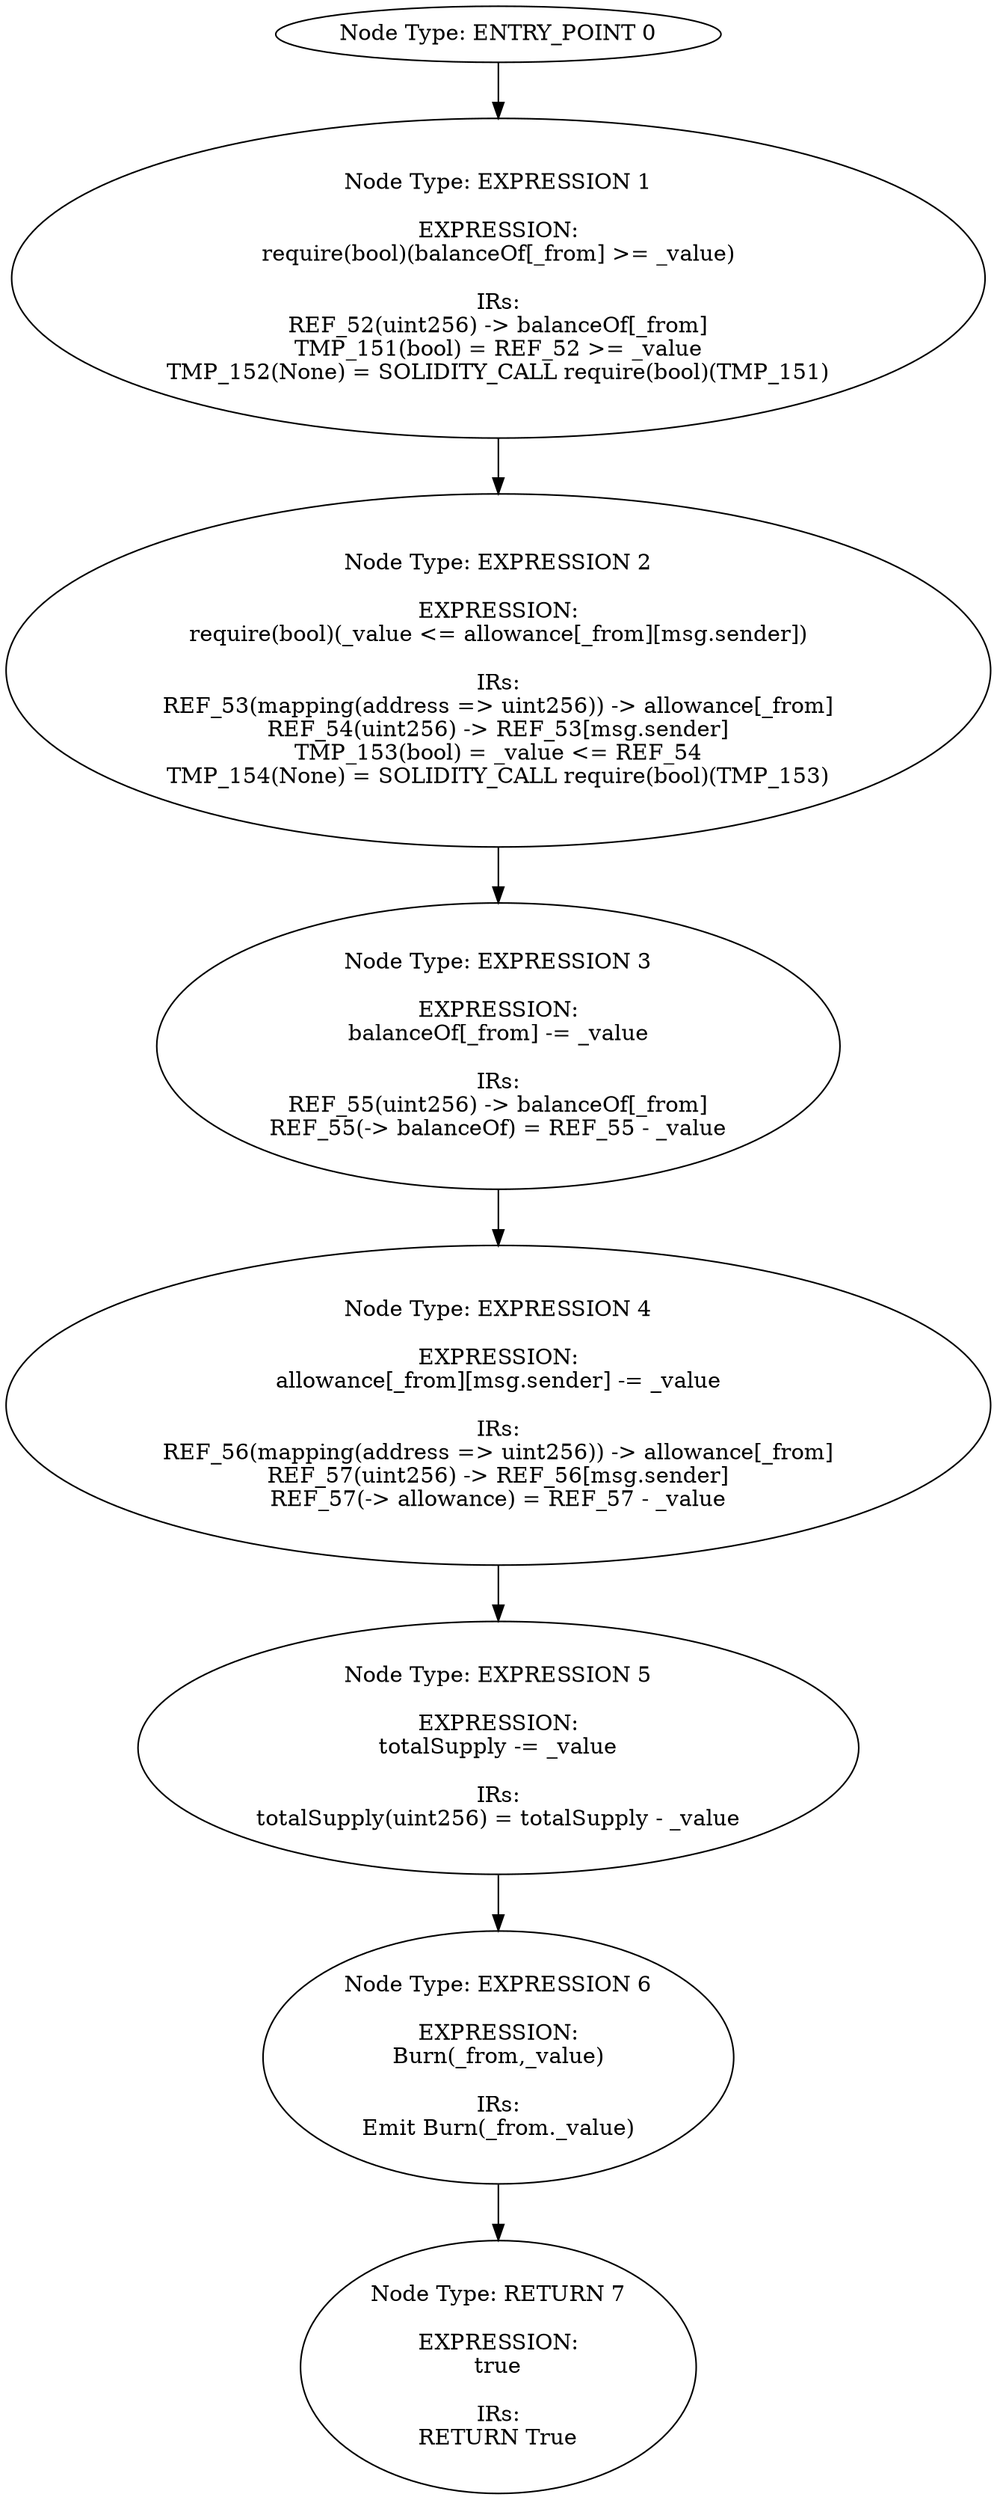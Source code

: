 digraph{
0[label="Node Type: ENTRY_POINT 0
"];
0->1;
1[label="Node Type: EXPRESSION 1

EXPRESSION:
require(bool)(balanceOf[_from] >= _value)

IRs:
REF_52(uint256) -> balanceOf[_from]
TMP_151(bool) = REF_52 >= _value
TMP_152(None) = SOLIDITY_CALL require(bool)(TMP_151)"];
1->2;
2[label="Node Type: EXPRESSION 2

EXPRESSION:
require(bool)(_value <= allowance[_from][msg.sender])

IRs:
REF_53(mapping(address => uint256)) -> allowance[_from]
REF_54(uint256) -> REF_53[msg.sender]
TMP_153(bool) = _value <= REF_54
TMP_154(None) = SOLIDITY_CALL require(bool)(TMP_153)"];
2->3;
3[label="Node Type: EXPRESSION 3

EXPRESSION:
balanceOf[_from] -= _value

IRs:
REF_55(uint256) -> balanceOf[_from]
REF_55(-> balanceOf) = REF_55 - _value"];
3->4;
4[label="Node Type: EXPRESSION 4

EXPRESSION:
allowance[_from][msg.sender] -= _value

IRs:
REF_56(mapping(address => uint256)) -> allowance[_from]
REF_57(uint256) -> REF_56[msg.sender]
REF_57(-> allowance) = REF_57 - _value"];
4->5;
5[label="Node Type: EXPRESSION 5

EXPRESSION:
totalSupply -= _value

IRs:
totalSupply(uint256) = totalSupply - _value"];
5->6;
6[label="Node Type: EXPRESSION 6

EXPRESSION:
Burn(_from,_value)

IRs:
Emit Burn(_from._value)"];
6->7;
7[label="Node Type: RETURN 7

EXPRESSION:
true

IRs:
RETURN True"];
}
